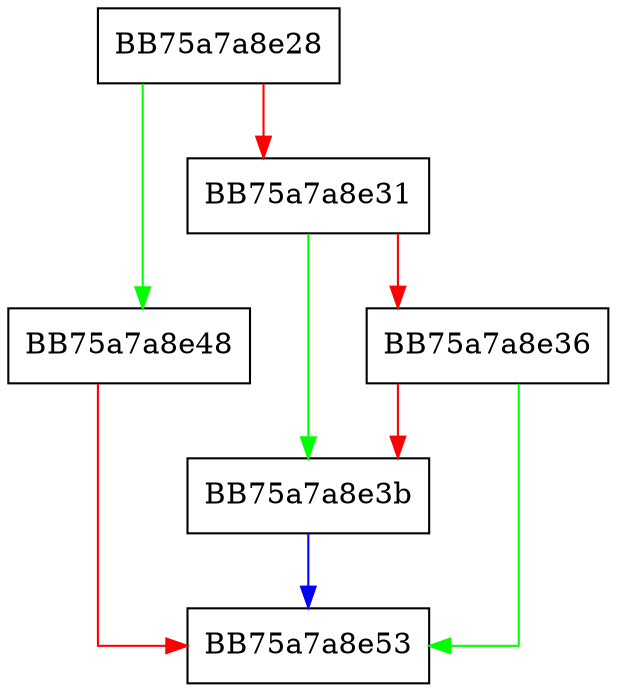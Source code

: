 digraph _set_errno_from_matherr {
  node [shape="box"];
  graph [splines=ortho];
  BB75a7a8e28 -> BB75a7a8e48 [color="green"];
  BB75a7a8e28 -> BB75a7a8e31 [color="red"];
  BB75a7a8e31 -> BB75a7a8e3b [color="green"];
  BB75a7a8e31 -> BB75a7a8e36 [color="red"];
  BB75a7a8e36 -> BB75a7a8e53 [color="green"];
  BB75a7a8e36 -> BB75a7a8e3b [color="red"];
  BB75a7a8e3b -> BB75a7a8e53 [color="blue"];
  BB75a7a8e48 -> BB75a7a8e53 [color="red"];
}